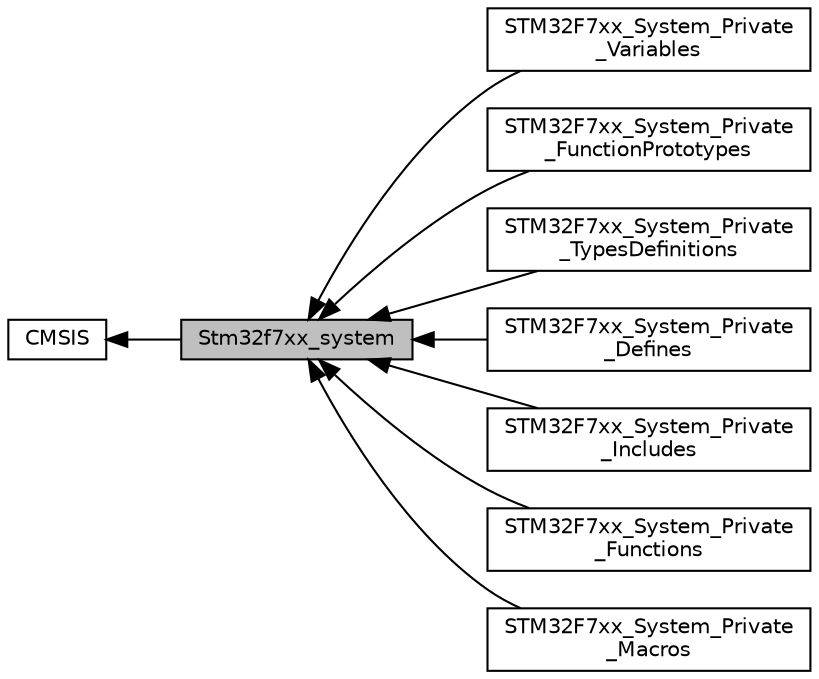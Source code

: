 digraph "Stm32f7xx_system"
{
  edge [fontname="Helvetica",fontsize="10",labelfontname="Helvetica",labelfontsize="10"];
  node [fontname="Helvetica",fontsize="10",shape=box];
  rankdir=LR;
  Node7 [label="STM32F7xx_System_Private\l_Variables",height=0.2,width=0.4,color="black", fillcolor="white", style="filled",URL="$group__STM32F7xx__System__Private__Variables.html",tooltip=" "];
  Node8 [label="STM32F7xx_System_Private\l_FunctionPrototypes",height=0.2,width=0.4,color="black", fillcolor="white", style="filled",URL="$group__STM32F7xx__System__Private__FunctionPrototypes.html",tooltip=" "];
  Node1 [label="Stm32f7xx_system",height=0.2,width=0.4,color="black", fillcolor="grey75", style="filled", fontcolor="black",tooltip=" "];
  Node2 [label="CMSIS",height=0.2,width=0.4,color="black", fillcolor="white", style="filled",URL="$group__CMSIS.html",tooltip=" "];
  Node4 [label="STM32F7xx_System_Private\l_TypesDefinitions",height=0.2,width=0.4,color="black", fillcolor="white", style="filled",URL="$group__STM32F7xx__System__Private__TypesDefinitions.html",tooltip=" "];
  Node5 [label="STM32F7xx_System_Private\l_Defines",height=0.2,width=0.4,color="black", fillcolor="white", style="filled",URL="$group__STM32F7xx__System__Private__Defines.html",tooltip=" "];
  Node3 [label="STM32F7xx_System_Private\l_Includes",height=0.2,width=0.4,color="black", fillcolor="white", style="filled",URL="$group__STM32F7xx__System__Private__Includes.html",tooltip=" "];
  Node9 [label="STM32F7xx_System_Private\l_Functions",height=0.2,width=0.4,color="black", fillcolor="white", style="filled",URL="$group__STM32F7xx__System__Private__Functions.html",tooltip=" "];
  Node6 [label="STM32F7xx_System_Private\l_Macros",height=0.2,width=0.4,color="black", fillcolor="white", style="filled",URL="$group__STM32F7xx__System__Private__Macros.html",tooltip=" "];
  Node2->Node1 [shape=plaintext, dir="back", style="solid"];
  Node1->Node3 [shape=plaintext, dir="back", style="solid"];
  Node1->Node4 [shape=plaintext, dir="back", style="solid"];
  Node1->Node5 [shape=plaintext, dir="back", style="solid"];
  Node1->Node6 [shape=plaintext, dir="back", style="solid"];
  Node1->Node7 [shape=plaintext, dir="back", style="solid"];
  Node1->Node8 [shape=plaintext, dir="back", style="solid"];
  Node1->Node9 [shape=plaintext, dir="back", style="solid"];
}
